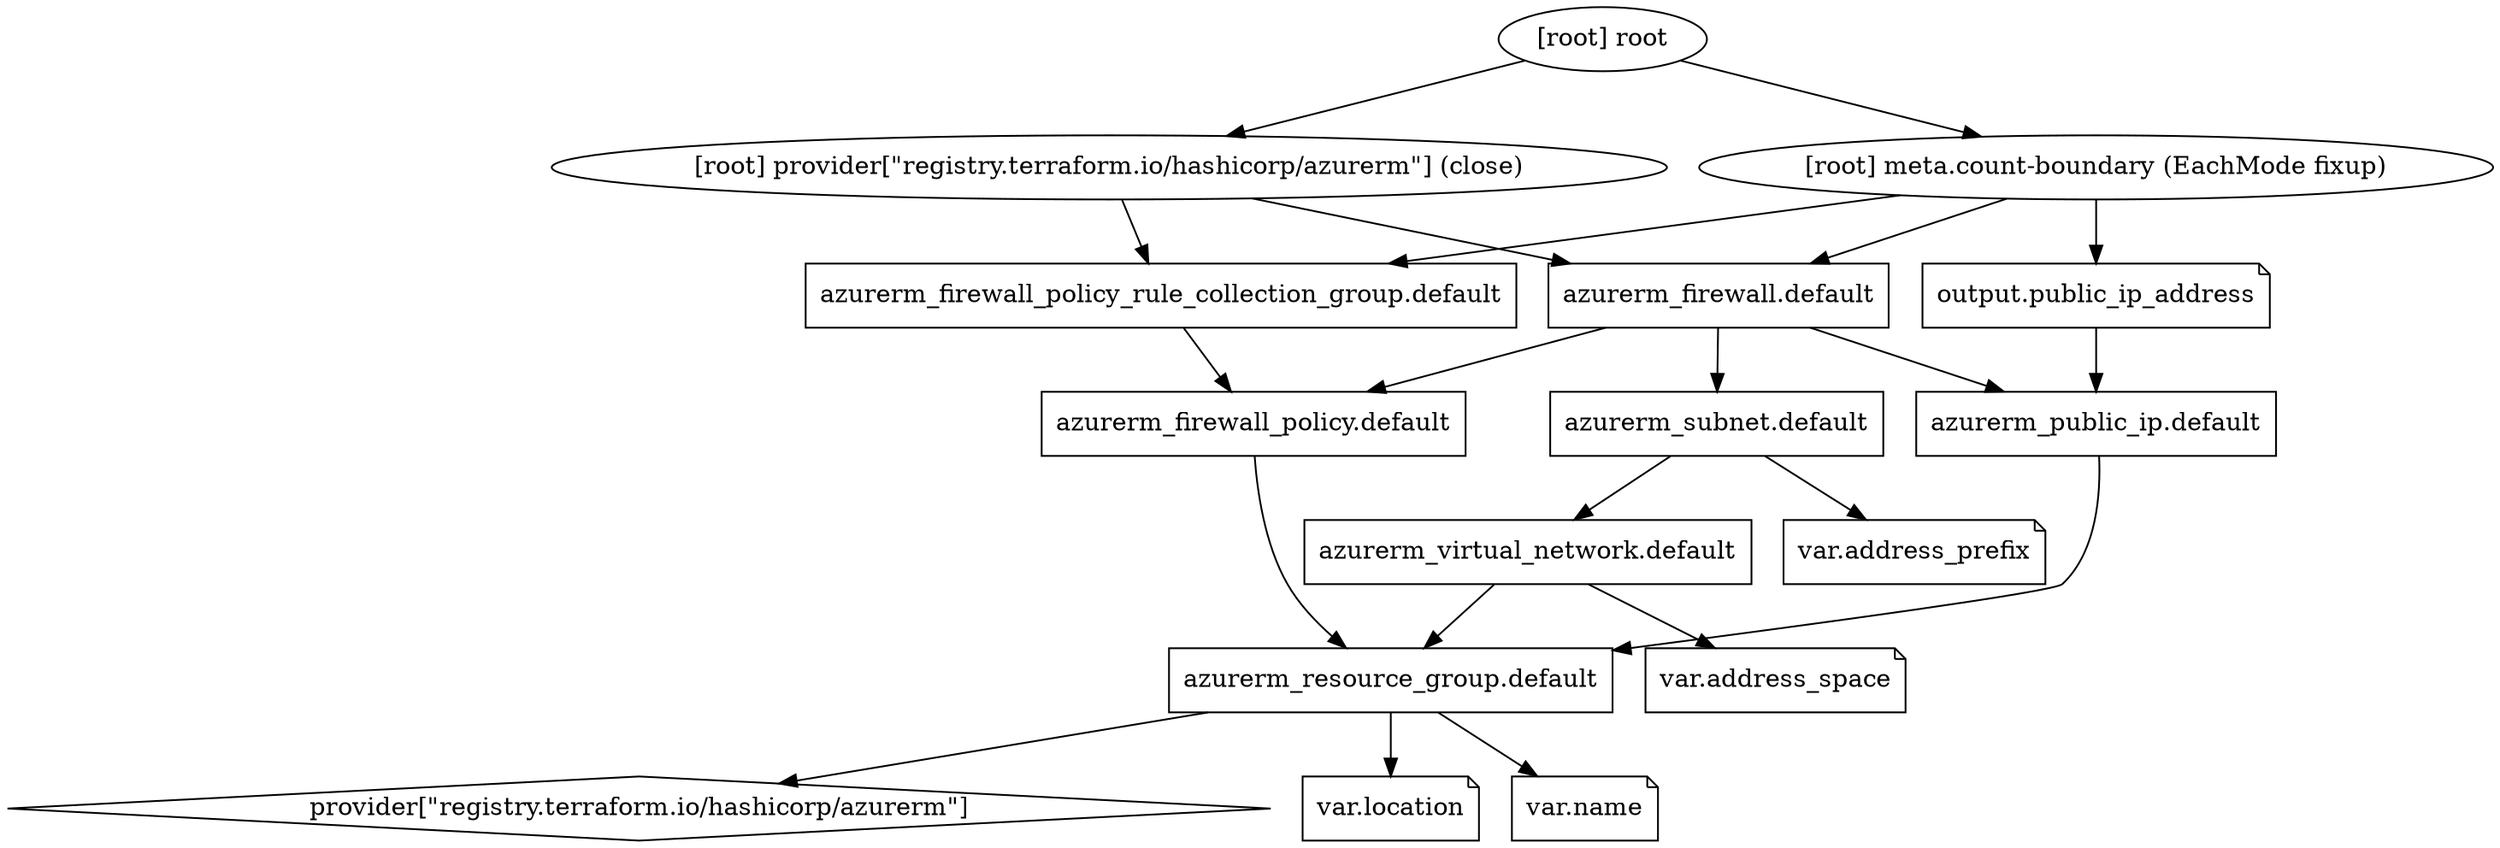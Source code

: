 digraph {
	compound = "true"
	newrank = "true"
	subgraph "root" {
		"[root] azurerm_firewall.default (expand)" [label = "azurerm_firewall.default", shape = "box"]
		"[root] azurerm_firewall_policy.default (expand)" [label = "azurerm_firewall_policy.default", shape = "box"]
		"[root] azurerm_firewall_policy_rule_collection_group.default (expand)" [label = "azurerm_firewall_policy_rule_collection_group.default", shape = "box"]
		"[root] azurerm_public_ip.default (expand)" [label = "azurerm_public_ip.default", shape = "box"]
		"[root] azurerm_resource_group.default (expand)" [label = "azurerm_resource_group.default", shape = "box"]
		"[root] azurerm_subnet.default (expand)" [label = "azurerm_subnet.default", shape = "box"]
		"[root] azurerm_virtual_network.default (expand)" [label = "azurerm_virtual_network.default", shape = "box"]
		"[root] output.public_ip_address" [label = "output.public_ip_address", shape = "note"]
		"[root] provider[\"registry.terraform.io/hashicorp/azurerm\"]" [label = "provider[\"registry.terraform.io/hashicorp/azurerm\"]", shape = "diamond"]
		"[root] var.address_prefix" [label = "var.address_prefix", shape = "note"]
		"[root] var.address_space" [label = "var.address_space", shape = "note"]
		"[root] var.location" [label = "var.location", shape = "note"]
		"[root] var.name" [label = "var.name", shape = "note"]
		"[root] azurerm_firewall.default (expand)" -> "[root] azurerm_firewall_policy.default (expand)"
		"[root] azurerm_firewall.default (expand)" -> "[root] azurerm_public_ip.default (expand)"
		"[root] azurerm_firewall.default (expand)" -> "[root] azurerm_subnet.default (expand)"
		"[root] azurerm_firewall_policy.default (expand)" -> "[root] azurerm_resource_group.default (expand)"
		"[root] azurerm_firewall_policy_rule_collection_group.default (expand)" -> "[root] azurerm_firewall_policy.default (expand)"
		"[root] azurerm_public_ip.default (expand)" -> "[root] azurerm_resource_group.default (expand)"
		"[root] azurerm_resource_group.default (expand)" -> "[root] provider[\"registry.terraform.io/hashicorp/azurerm\"]"
		"[root] azurerm_resource_group.default (expand)" -> "[root] var.location"
		"[root] azurerm_resource_group.default (expand)" -> "[root] var.name"
		"[root] azurerm_subnet.default (expand)" -> "[root] azurerm_virtual_network.default (expand)"
		"[root] azurerm_subnet.default (expand)" -> "[root] var.address_prefix"
		"[root] azurerm_virtual_network.default (expand)" -> "[root] azurerm_resource_group.default (expand)"
		"[root] azurerm_virtual_network.default (expand)" -> "[root] var.address_space"
		"[root] meta.count-boundary (EachMode fixup)" -> "[root] azurerm_firewall.default (expand)"
		"[root] meta.count-boundary (EachMode fixup)" -> "[root] azurerm_firewall_policy_rule_collection_group.default (expand)"
		"[root] meta.count-boundary (EachMode fixup)" -> "[root] output.public_ip_address"
		"[root] output.public_ip_address" -> "[root] azurerm_public_ip.default (expand)"
		"[root] provider[\"registry.terraform.io/hashicorp/azurerm\"] (close)" -> "[root] azurerm_firewall.default (expand)"
		"[root] provider[\"registry.terraform.io/hashicorp/azurerm\"] (close)" -> "[root] azurerm_firewall_policy_rule_collection_group.default (expand)"
		"[root] root" -> "[root] meta.count-boundary (EachMode fixup)"
		"[root] root" -> "[root] provider[\"registry.terraform.io/hashicorp/azurerm\"] (close)"
	}
}

